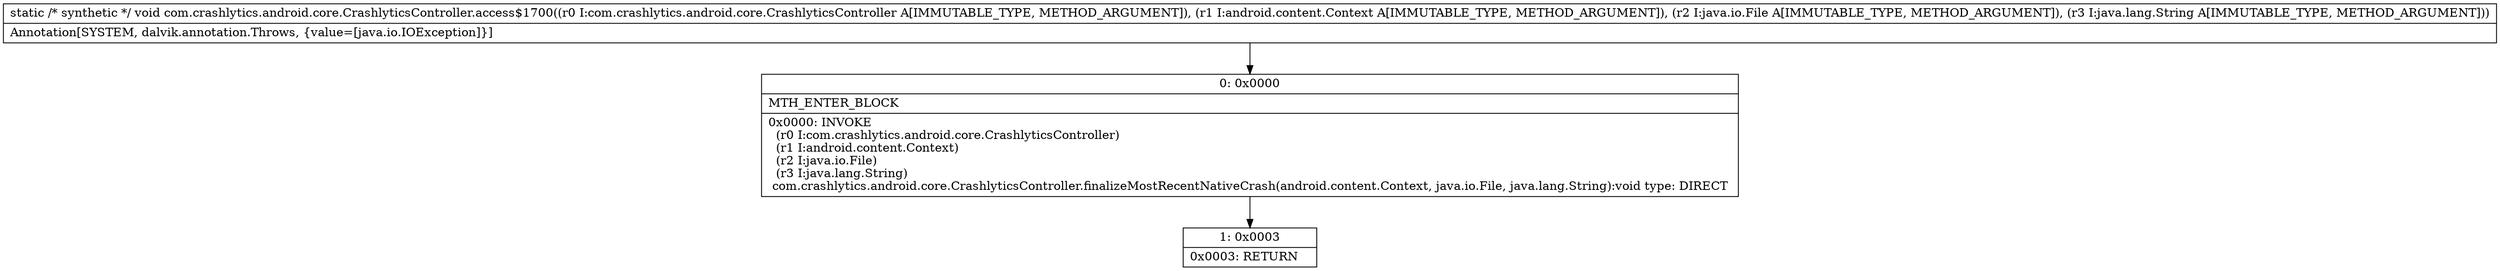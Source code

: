 digraph "CFG forcom.crashlytics.android.core.CrashlyticsController.access$1700(Lcom\/crashlytics\/android\/core\/CrashlyticsController;Landroid\/content\/Context;Ljava\/io\/File;Ljava\/lang\/String;)V" {
Node_0 [shape=record,label="{0\:\ 0x0000|MTH_ENTER_BLOCK\l|0x0000: INVOKE  \l  (r0 I:com.crashlytics.android.core.CrashlyticsController)\l  (r1 I:android.content.Context)\l  (r2 I:java.io.File)\l  (r3 I:java.lang.String)\l com.crashlytics.android.core.CrashlyticsController.finalizeMostRecentNativeCrash(android.content.Context, java.io.File, java.lang.String):void type: DIRECT \l}"];
Node_1 [shape=record,label="{1\:\ 0x0003|0x0003: RETURN   \l}"];
MethodNode[shape=record,label="{static \/* synthetic *\/ void com.crashlytics.android.core.CrashlyticsController.access$1700((r0 I:com.crashlytics.android.core.CrashlyticsController A[IMMUTABLE_TYPE, METHOD_ARGUMENT]), (r1 I:android.content.Context A[IMMUTABLE_TYPE, METHOD_ARGUMENT]), (r2 I:java.io.File A[IMMUTABLE_TYPE, METHOD_ARGUMENT]), (r3 I:java.lang.String A[IMMUTABLE_TYPE, METHOD_ARGUMENT]))  | Annotation[SYSTEM, dalvik.annotation.Throws, \{value=[java.io.IOException]\}]\l}"];
MethodNode -> Node_0;
Node_0 -> Node_1;
}

